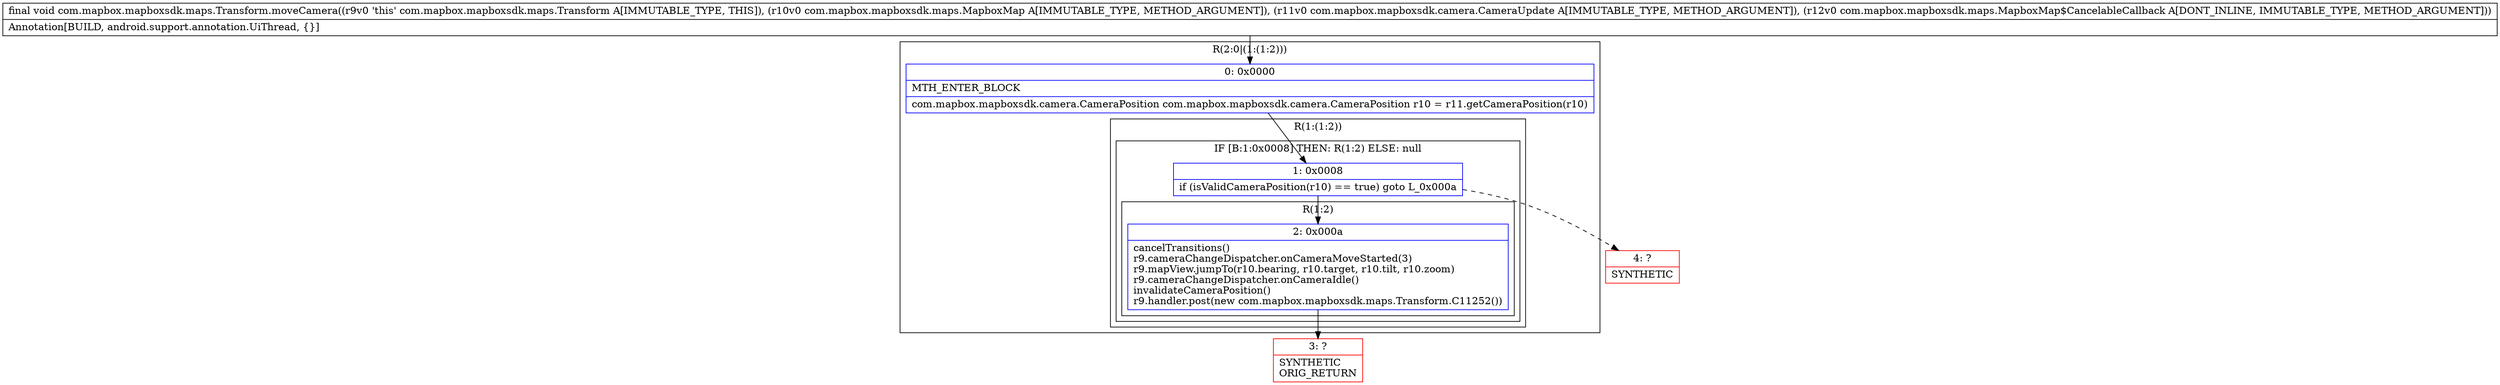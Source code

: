 digraph "CFG forcom.mapbox.mapboxsdk.maps.Transform.moveCamera(Lcom\/mapbox\/mapboxsdk\/maps\/MapboxMap;Lcom\/mapbox\/mapboxsdk\/camera\/CameraUpdate;Lcom\/mapbox\/mapboxsdk\/maps\/MapboxMap$CancelableCallback;)V" {
subgraph cluster_Region_1658834277 {
label = "R(2:0|(1:(1:2)))";
node [shape=record,color=blue];
Node_0 [shape=record,label="{0\:\ 0x0000|MTH_ENTER_BLOCK\l|com.mapbox.mapboxsdk.camera.CameraPosition com.mapbox.mapboxsdk.camera.CameraPosition r10 = r11.getCameraPosition(r10)\l}"];
subgraph cluster_Region_2041514743 {
label = "R(1:(1:2))";
node [shape=record,color=blue];
subgraph cluster_IfRegion_1534324632 {
label = "IF [B:1:0x0008] THEN: R(1:2) ELSE: null";
node [shape=record,color=blue];
Node_1 [shape=record,label="{1\:\ 0x0008|if (isValidCameraPosition(r10) == true) goto L_0x000a\l}"];
subgraph cluster_Region_846502389 {
label = "R(1:2)";
node [shape=record,color=blue];
Node_2 [shape=record,label="{2\:\ 0x000a|cancelTransitions()\lr9.cameraChangeDispatcher.onCameraMoveStarted(3)\lr9.mapView.jumpTo(r10.bearing, r10.target, r10.tilt, r10.zoom)\lr9.cameraChangeDispatcher.onCameraIdle()\linvalidateCameraPosition()\lr9.handler.post(new com.mapbox.mapboxsdk.maps.Transform.C11252())\l}"];
}
}
}
}
Node_3 [shape=record,color=red,label="{3\:\ ?|SYNTHETIC\lORIG_RETURN\l}"];
Node_4 [shape=record,color=red,label="{4\:\ ?|SYNTHETIC\l}"];
MethodNode[shape=record,label="{final void com.mapbox.mapboxsdk.maps.Transform.moveCamera((r9v0 'this' com.mapbox.mapboxsdk.maps.Transform A[IMMUTABLE_TYPE, THIS]), (r10v0 com.mapbox.mapboxsdk.maps.MapboxMap A[IMMUTABLE_TYPE, METHOD_ARGUMENT]), (r11v0 com.mapbox.mapboxsdk.camera.CameraUpdate A[IMMUTABLE_TYPE, METHOD_ARGUMENT]), (r12v0 com.mapbox.mapboxsdk.maps.MapboxMap$CancelableCallback A[DONT_INLINE, IMMUTABLE_TYPE, METHOD_ARGUMENT]))  | Annotation[BUILD, android.support.annotation.UiThread, \{\}]\l}"];
MethodNode -> Node_0;
Node_0 -> Node_1;
Node_1 -> Node_2;
Node_1 -> Node_4[style=dashed];
Node_2 -> Node_3;
}

